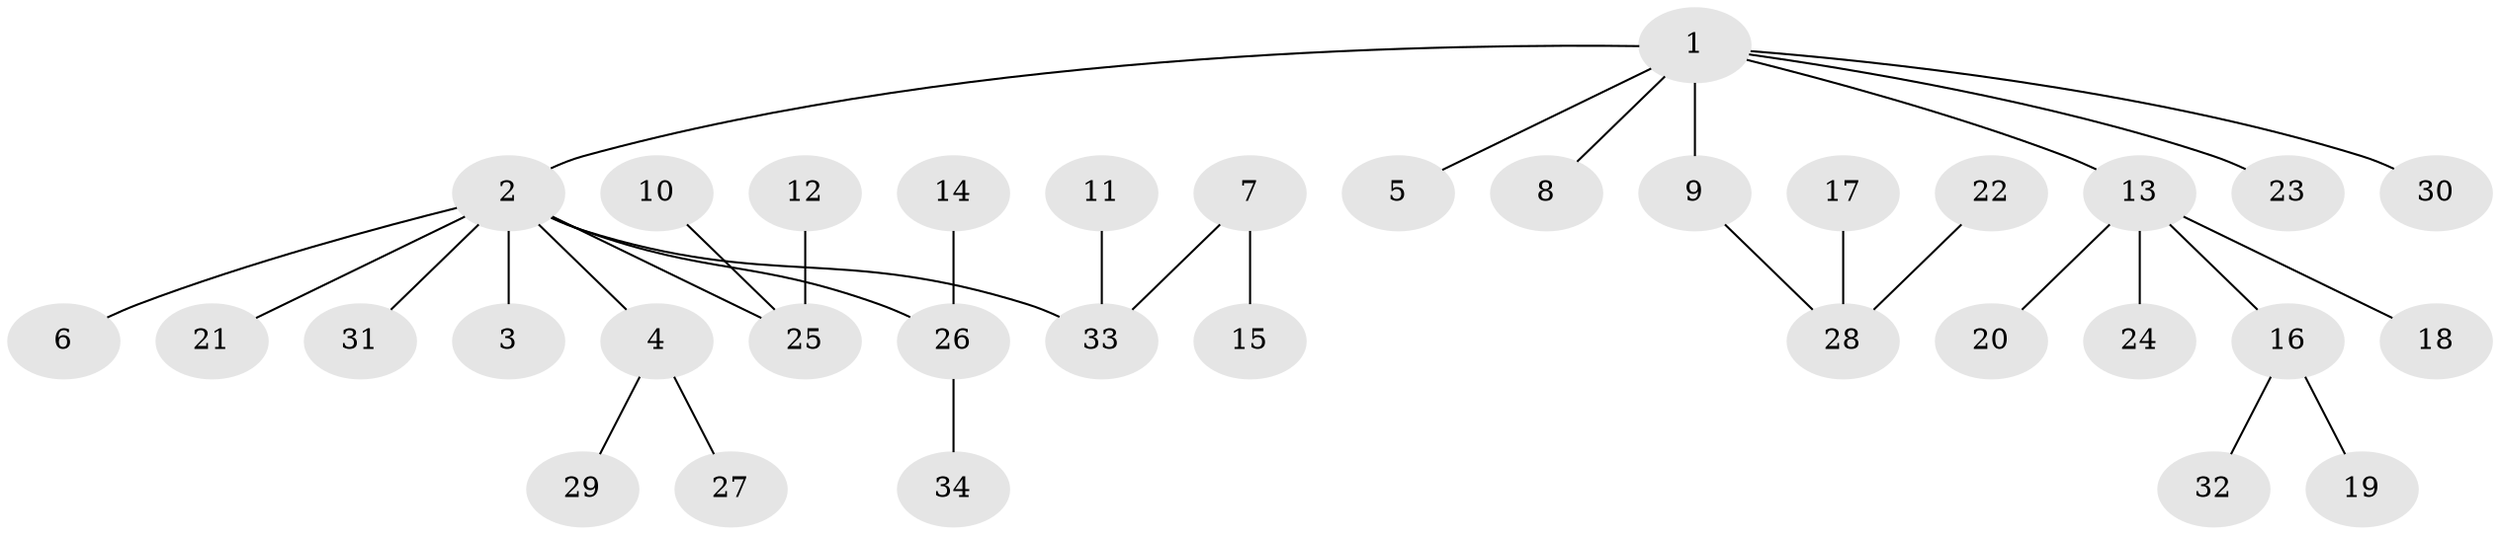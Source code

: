 // original degree distribution, {6: 0.014705882352941176, 8: 0.014705882352941176, 3: 0.16176470588235295, 4: 0.058823529411764705, 2: 0.29411764705882354, 1: 0.45588235294117646}
// Generated by graph-tools (version 1.1) at 2025/50/03/09/25 03:50:16]
// undirected, 34 vertices, 33 edges
graph export_dot {
graph [start="1"]
  node [color=gray90,style=filled];
  1;
  2;
  3;
  4;
  5;
  6;
  7;
  8;
  9;
  10;
  11;
  12;
  13;
  14;
  15;
  16;
  17;
  18;
  19;
  20;
  21;
  22;
  23;
  24;
  25;
  26;
  27;
  28;
  29;
  30;
  31;
  32;
  33;
  34;
  1 -- 2 [weight=1.0];
  1 -- 5 [weight=1.0];
  1 -- 8 [weight=1.0];
  1 -- 9 [weight=1.0];
  1 -- 13 [weight=1.0];
  1 -- 23 [weight=1.0];
  1 -- 30 [weight=1.0];
  2 -- 3 [weight=1.0];
  2 -- 4 [weight=1.0];
  2 -- 6 [weight=1.0];
  2 -- 21 [weight=1.0];
  2 -- 25 [weight=1.0];
  2 -- 26 [weight=1.0];
  2 -- 31 [weight=1.0];
  2 -- 33 [weight=1.0];
  4 -- 27 [weight=1.0];
  4 -- 29 [weight=1.0];
  7 -- 15 [weight=1.0];
  7 -- 33 [weight=1.0];
  9 -- 28 [weight=1.0];
  10 -- 25 [weight=1.0];
  11 -- 33 [weight=1.0];
  12 -- 25 [weight=1.0];
  13 -- 16 [weight=1.0];
  13 -- 18 [weight=1.0];
  13 -- 20 [weight=1.0];
  13 -- 24 [weight=1.0];
  14 -- 26 [weight=1.0];
  16 -- 19 [weight=1.0];
  16 -- 32 [weight=1.0];
  17 -- 28 [weight=1.0];
  22 -- 28 [weight=1.0];
  26 -- 34 [weight=1.0];
}

